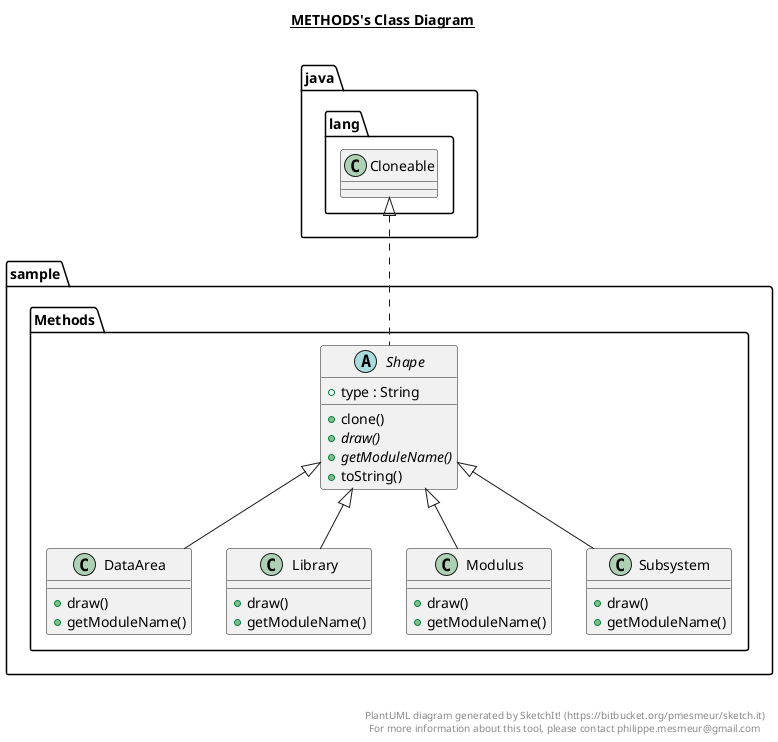 @startuml

title __METHODS's Class Diagram__\n

  namespace sample {
    namespace Methods {
      class sample.Methods.DataArea {
          + draw()
          + getModuleName()
      }
    }
  }
  

  namespace sample {
    namespace Methods {
      class sample.Methods.Library {
          + draw()
          + getModuleName()
      }
    }
  }
  

  namespace sample {
    namespace Methods {
      class sample.Methods.Modulus {
          + draw()
          + getModuleName()
      }
    }
  }
  

  namespace sample {
    namespace Methods {
      abstract class sample.Methods.Shape {
          + type : String
          + clone()
          {abstract} + draw()
          {abstract} + getModuleName()
          + toString()
      }
    }
  }
  

  namespace sample {
    namespace Methods {
      class sample.Methods.Subsystem {
          + draw()
          + getModuleName()
      }
    }
  }
  

  sample.Methods.DataArea -up-|> sample.Methods.Shape
  sample.Methods.Library -up-|> sample.Methods.Shape
  sample.Methods.Modulus -up-|> sample.Methods.Shape
  sample.Methods.Shape .up.|> java.lang.Cloneable
  sample.Methods.Subsystem -up-|> sample.Methods.Shape


right footer


PlantUML diagram generated by SketchIt! (https://bitbucket.org/pmesmeur/sketch.it)
For more information about this tool, please contact philippe.mesmeur@gmail.com
endfooter

@enduml
